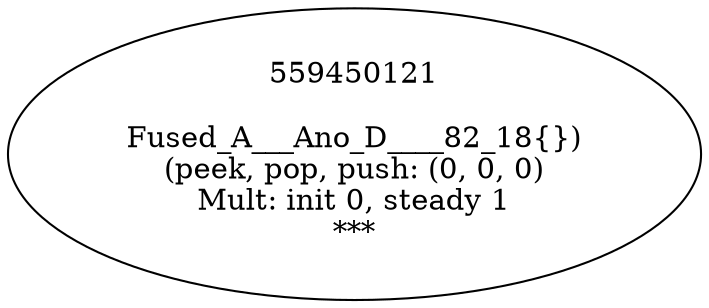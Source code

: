 digraph Flattend {
size = "8, 10.5";
559450121 [ label="559450121\n\nFused_A___Ano_D____82_18{})\n(peek, pop, push: (0, 0, 0)\nMult: init 0, steady 1\n *** " ];
}
